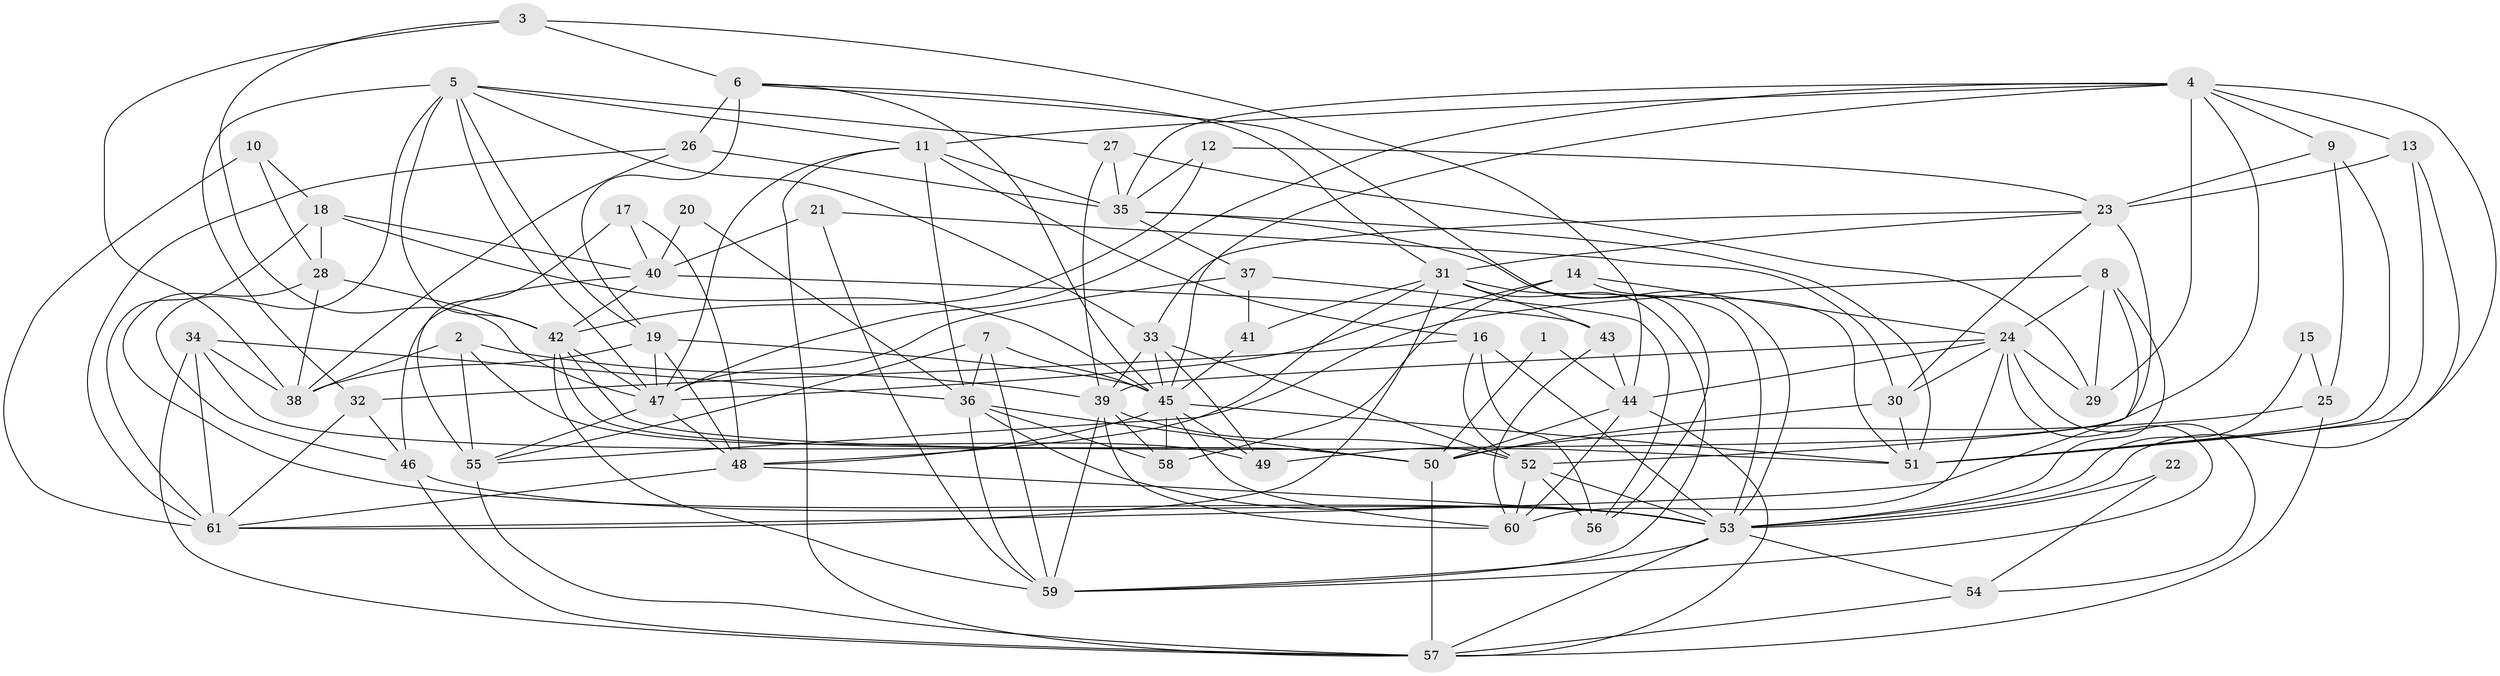 // original degree distribution, {3: 0.2727272727272727, 4: 0.30578512396694213, 6: 0.09090909090909091, 5: 0.19008264462809918, 2: 0.10743801652892562, 8: 0.01652892561983471, 7: 0.01652892561983471}
// Generated by graph-tools (version 1.1) at 2025/26/03/09/25 03:26:11]
// undirected, 61 vertices, 174 edges
graph export_dot {
graph [start="1"]
  node [color=gray90,style=filled];
  1;
  2;
  3;
  4;
  5;
  6;
  7;
  8;
  9;
  10;
  11;
  12;
  13;
  14;
  15;
  16;
  17;
  18;
  19;
  20;
  21;
  22;
  23;
  24;
  25;
  26;
  27;
  28;
  29;
  30;
  31;
  32;
  33;
  34;
  35;
  36;
  37;
  38;
  39;
  40;
  41;
  42;
  43;
  44;
  45;
  46;
  47;
  48;
  49;
  50;
  51;
  52;
  53;
  54;
  55;
  56;
  57;
  58;
  59;
  60;
  61;
  1 -- 44 [weight=1.0];
  1 -- 50 [weight=1.0];
  2 -- 38 [weight=1.0];
  2 -- 39 [weight=1.0];
  2 -- 49 [weight=1.0];
  2 -- 55 [weight=1.0];
  3 -- 6 [weight=1.0];
  3 -- 38 [weight=1.0];
  3 -- 44 [weight=1.0];
  3 -- 47 [weight=1.0];
  4 -- 9 [weight=1.0];
  4 -- 11 [weight=1.0];
  4 -- 13 [weight=1.0];
  4 -- 29 [weight=1.0];
  4 -- 35 [weight=1.0];
  4 -- 45 [weight=1.0];
  4 -- 47 [weight=1.0];
  4 -- 49 [weight=1.0];
  4 -- 51 [weight=1.0];
  5 -- 11 [weight=1.0];
  5 -- 19 [weight=1.0];
  5 -- 27 [weight=1.0];
  5 -- 32 [weight=1.0];
  5 -- 33 [weight=1.0];
  5 -- 42 [weight=1.0];
  5 -- 46 [weight=1.0];
  5 -- 47 [weight=1.0];
  6 -- 19 [weight=1.0];
  6 -- 26 [weight=2.0];
  6 -- 31 [weight=1.0];
  6 -- 45 [weight=1.0];
  6 -- 56 [weight=1.0];
  7 -- 36 [weight=1.0];
  7 -- 45 [weight=1.0];
  7 -- 55 [weight=1.0];
  7 -- 59 [weight=1.0];
  8 -- 24 [weight=1.0];
  8 -- 29 [weight=1.0];
  8 -- 53 [weight=1.0];
  8 -- 55 [weight=1.0];
  8 -- 61 [weight=1.0];
  9 -- 23 [weight=1.0];
  9 -- 25 [weight=1.0];
  9 -- 51 [weight=1.0];
  10 -- 18 [weight=1.0];
  10 -- 28 [weight=1.0];
  10 -- 61 [weight=1.0];
  11 -- 16 [weight=1.0];
  11 -- 35 [weight=1.0];
  11 -- 36 [weight=1.0];
  11 -- 47 [weight=1.0];
  11 -- 57 [weight=1.0];
  12 -- 23 [weight=1.0];
  12 -- 35 [weight=1.0];
  12 -- 42 [weight=1.0];
  13 -- 23 [weight=1.0];
  13 -- 51 [weight=1.0];
  13 -- 53 [weight=1.0];
  14 -- 24 [weight=1.0];
  14 -- 47 [weight=1.0];
  14 -- 51 [weight=1.0];
  14 -- 58 [weight=1.0];
  15 -- 25 [weight=1.0];
  15 -- 53 [weight=1.0];
  16 -- 32 [weight=1.0];
  16 -- 52 [weight=1.0];
  16 -- 53 [weight=1.0];
  16 -- 56 [weight=1.0];
  17 -- 40 [weight=1.0];
  17 -- 48 [weight=1.0];
  17 -- 55 [weight=1.0];
  18 -- 28 [weight=1.0];
  18 -- 40 [weight=1.0];
  18 -- 45 [weight=1.0];
  18 -- 61 [weight=1.0];
  19 -- 38 [weight=1.0];
  19 -- 45 [weight=2.0];
  19 -- 47 [weight=1.0];
  19 -- 48 [weight=1.0];
  20 -- 36 [weight=1.0];
  20 -- 40 [weight=1.0];
  21 -- 30 [weight=1.0];
  21 -- 40 [weight=1.0];
  21 -- 59 [weight=1.0];
  22 -- 53 [weight=1.0];
  22 -- 54 [weight=1.0];
  23 -- 30 [weight=1.0];
  23 -- 31 [weight=1.0];
  23 -- 33 [weight=1.0];
  23 -- 52 [weight=1.0];
  24 -- 29 [weight=1.0];
  24 -- 30 [weight=1.0];
  24 -- 39 [weight=1.0];
  24 -- 44 [weight=1.0];
  24 -- 54 [weight=1.0];
  24 -- 59 [weight=1.0];
  24 -- 60 [weight=1.0];
  25 -- 50 [weight=2.0];
  25 -- 57 [weight=1.0];
  26 -- 35 [weight=1.0];
  26 -- 38 [weight=1.0];
  26 -- 61 [weight=1.0];
  27 -- 29 [weight=2.0];
  27 -- 35 [weight=1.0];
  27 -- 39 [weight=1.0];
  28 -- 38 [weight=1.0];
  28 -- 42 [weight=1.0];
  28 -- 53 [weight=1.0];
  30 -- 50 [weight=1.0];
  30 -- 51 [weight=1.0];
  31 -- 41 [weight=1.0];
  31 -- 43 [weight=1.0];
  31 -- 48 [weight=1.0];
  31 -- 53 [weight=1.0];
  31 -- 59 [weight=2.0];
  31 -- 61 [weight=1.0];
  32 -- 46 [weight=1.0];
  32 -- 61 [weight=1.0];
  33 -- 39 [weight=1.0];
  33 -- 45 [weight=1.0];
  33 -- 49 [weight=1.0];
  33 -- 52 [weight=1.0];
  34 -- 36 [weight=1.0];
  34 -- 38 [weight=1.0];
  34 -- 50 [weight=1.0];
  34 -- 57 [weight=1.0];
  34 -- 61 [weight=1.0];
  35 -- 37 [weight=1.0];
  35 -- 51 [weight=1.0];
  35 -- 53 [weight=1.0];
  36 -- 50 [weight=1.0];
  36 -- 53 [weight=1.0];
  36 -- 58 [weight=1.0];
  36 -- 59 [weight=1.0];
  37 -- 41 [weight=1.0];
  37 -- 47 [weight=1.0];
  37 -- 56 [weight=1.0];
  39 -- 52 [weight=1.0];
  39 -- 58 [weight=1.0];
  39 -- 59 [weight=1.0];
  39 -- 60 [weight=1.0];
  40 -- 42 [weight=1.0];
  40 -- 43 [weight=1.0];
  40 -- 46 [weight=1.0];
  41 -- 45 [weight=1.0];
  42 -- 47 [weight=1.0];
  42 -- 50 [weight=1.0];
  42 -- 51 [weight=1.0];
  42 -- 59 [weight=1.0];
  43 -- 44 [weight=1.0];
  43 -- 60 [weight=1.0];
  44 -- 50 [weight=1.0];
  44 -- 57 [weight=1.0];
  44 -- 60 [weight=1.0];
  45 -- 48 [weight=1.0];
  45 -- 49 [weight=1.0];
  45 -- 51 [weight=1.0];
  45 -- 58 [weight=1.0];
  45 -- 60 [weight=1.0];
  46 -- 53 [weight=2.0];
  46 -- 57 [weight=1.0];
  47 -- 48 [weight=1.0];
  47 -- 55 [weight=1.0];
  48 -- 53 [weight=1.0];
  48 -- 61 [weight=1.0];
  50 -- 57 [weight=1.0];
  52 -- 53 [weight=1.0];
  52 -- 56 [weight=1.0];
  52 -- 60 [weight=1.0];
  53 -- 54 [weight=1.0];
  53 -- 57 [weight=1.0];
  53 -- 59 [weight=1.0];
  54 -- 57 [weight=1.0];
  55 -- 57 [weight=1.0];
}
